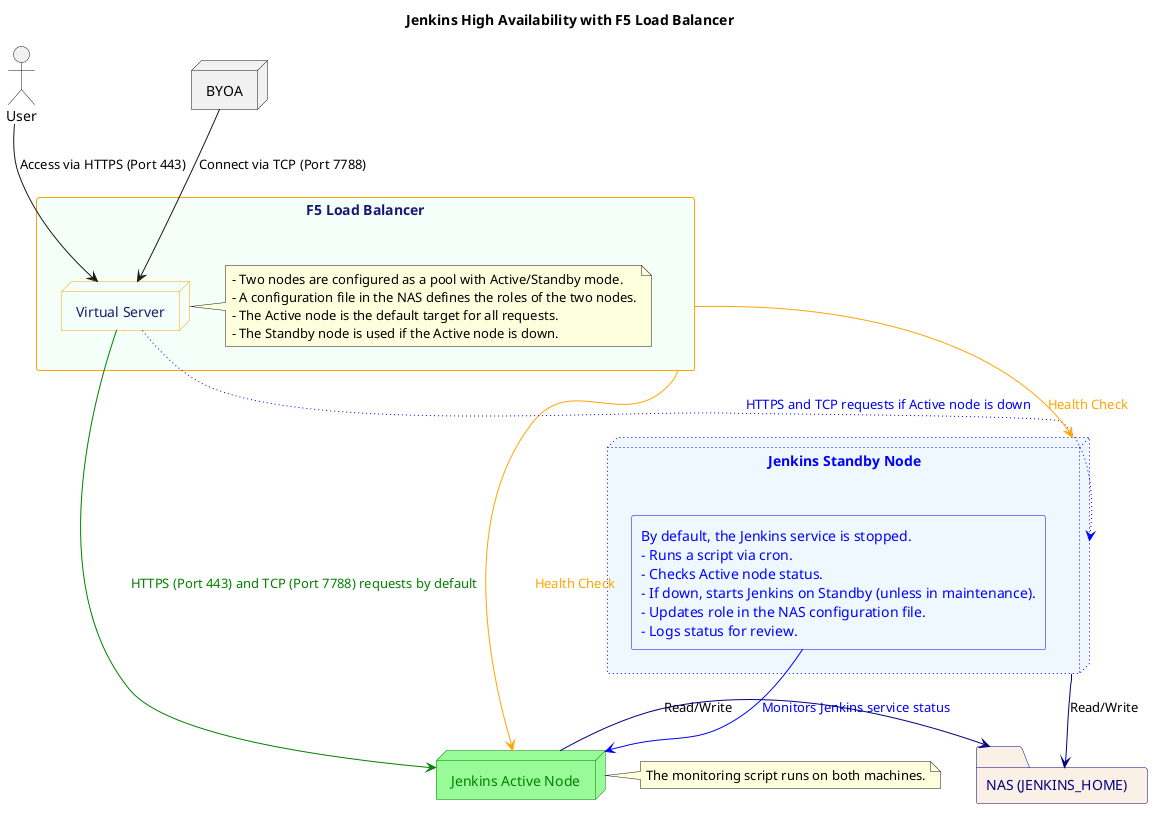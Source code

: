 @startuml Jenkins HA with F5 Load Balancer
title Jenkins High Availability with F5 Load Balancer

actor User
node BYOA

rectangle "F5 Load Balancer" as F5 #MintCream;line:Orange;text:MidnightBlue {
    node "Virtual Server" as VS #MintCream;line:Orange;text:MidnightBlue 
    note right of VS
        - Two nodes are configured as a pool with Active/Standby mode.
        - A configuration file in the NAS defines the roles of the two nodes.
        - The Active node is the default target for all requests.
        - The Standby node is used if the Active node is down.
    end note
}

node "Jenkins Active Node" as Active #palegreen;line:green;text:green

node "Jenkins Standby Node" as Standby #aliceblue;line:blue;line.dotted;text:blue {
    rectangle service #aliceblue;line:blue;text:blue [
        By default, the Jenkins service is stopped.
        - Runs a script via cron.
        - Checks Active node status.
        - If down, starts Jenkins on Standby (unless in maintenance).
        - Updates role in the NAS configuration file.
        - Logs status for review.
    ]
}

folder "NAS (JENKINS_HOME)" as NAS #linen;line:navy;text:navy

User --> VS : Access via HTTPS (Port 443)
BYOA --> VS : Connect via TCP (Port 7788)

VS --> Active #green;text:green : HTTPS (Port 443) and TCP (Port 7788) requests by default
F5 --> Active #Orange;text:Orange : Health Check
VS --> Standby #blue;line.dotted;text:blue : HTTPS and TCP requests if Active node is down
F5 --> Standby #Orange;text:Orange : Health Check

service --> Active #blue;text:blue : Monitors Jenkins service status
note right of Active
    The monitoring script runs on both machines.
end note
Active -[#navy]> NAS : Read/Write
Standby -[#navy]> NAS : Read/Write

@enduml
